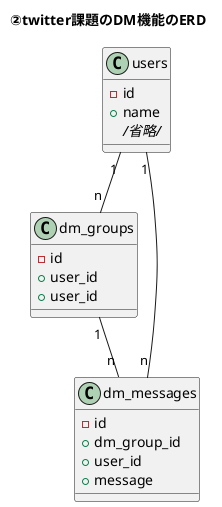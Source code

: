 @startuml

title ②twitter課題のDM機能のERD

class users {
    - id
    + name
    ///////省略///////
}
class dm_groups {
    - id
    + user_id
    + user_id
}
class dm_messages {
    - id
    + dm_group_id
    + user_id
    + message
}

users "1" -- "n" dm_groups
dm_groups "1" -- "n" dm_messages
users "1" -- "n" dm_messages

@endumlcopy
